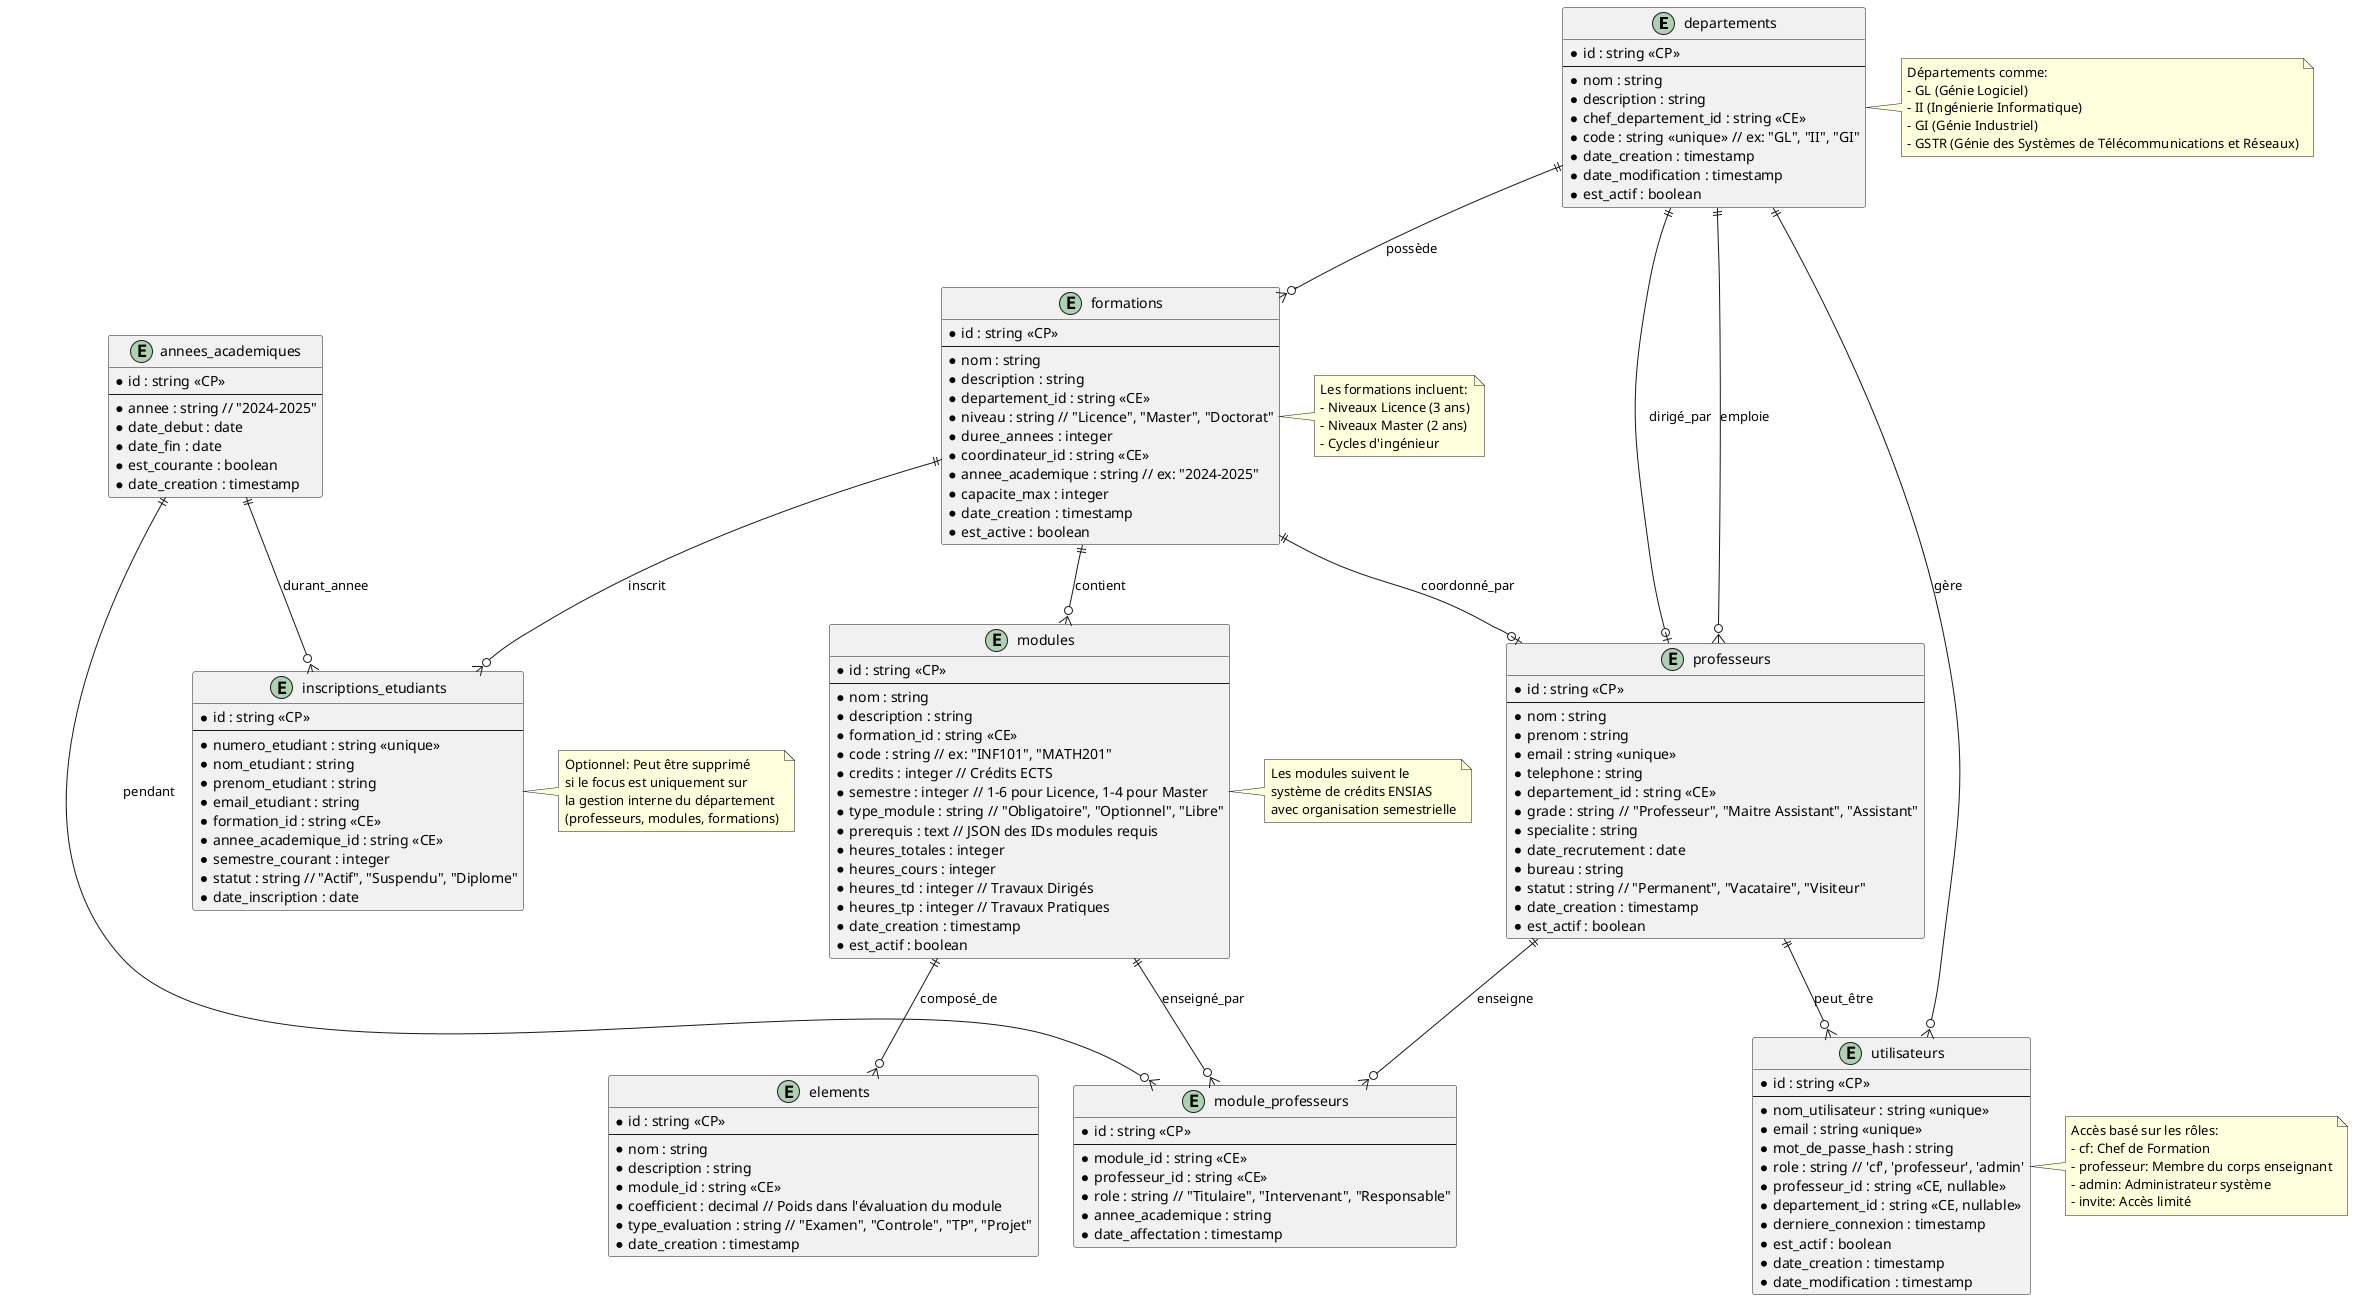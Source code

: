 @startuml Gestion_Departementale_ENSIAS

!define ENTITY_COLOR #E1F5FE
!define RELATION_COLOR #FFF3E0
!define USER_COLOR #F3E5F5

entity "departements" as dept {
  * id : string <<CP>>
  --
  * nom : string
  * description : string
  * chef_departement_id : string <<CE>>
  * code : string <<unique>> // ex: "GL", "II", "GI"
  * date_creation : timestamp
  * date_modification : timestamp
  * est_actif : boolean
}

entity "formations" as form {
  * id : string <<CP>>
  --
  * nom : string
  * description : string
  * departement_id : string <<CE>>
  * niveau : string // "Licence", "Master", "Doctorat"
  * duree_annees : integer
  * coordinateur_id : string <<CE>>
  * annee_academique : string // ex: "2024-2025"
  * capacite_max : integer
  * date_creation : timestamp
  * est_active : boolean
}

entity "modules" as mod {
  * id : string <<CP>>
  --
  * nom : string
  * description : string
  * formation_id : string <<CE>>
  * code : string // ex: "INF101", "MATH201"
  * credits : integer // Crédits ECTS
  * semestre : integer // 1-6 pour Licence, 1-4 pour Master
  * type_module : string // "Obligatoire", "Optionnel", "Libre"
  * prerequis : text // JSON des IDs modules requis
  * heures_totales : integer
  * heures_cours : integer
  * heures_td : integer // Travaux Dirigés
  * heures_tp : integer // Travaux Pratiques
  * date_creation : timestamp
  * est_actif : boolean
}

entity "elements" as elem {
  * id : string <<CP>>
  --
  * nom : string
  * description : string
  * module_id : string <<CE>>
  * coefficient : decimal // Poids dans l'évaluation du module
  * type_evaluation : string // "Examen", "Controle", "TP", "Projet"
  * date_creation : timestamp
}

entity "professeurs" as prof {
  * id : string <<CP>>
  --
  * nom : string
  * prenom : string
  * email : string <<unique>>
  * telephone : string
  * departement_id : string <<CE>>
  * grade : string // "Professeur", "Maitre Assistant", "Assistant"
  * specialite : string
  * date_recrutement : date
  * bureau : string
  * statut : string // "Permanent", "Vacataire", "Visiteur"
  * date_creation : timestamp
  * est_actif : boolean
}

entity "utilisateurs" as users {
  * id : string <<CP>>
  --
  * nom_utilisateur : string <<unique>>
  * email : string <<unique>>
  * mot_de_passe_hash : string
  * role : string // 'cf', 'professeur', 'admin'
  * professeur_id : string <<CE, nullable>>
  * departement_id : string <<CE, nullable>>
  * derniere_connexion : timestamp
  * est_actif : boolean
  * date_creation : timestamp
  * date_modification : timestamp
}

entity "module_professeurs" as mod_prof {
  * id : string <<CP>>
  --
  * module_id : string <<CE>>
  * professeur_id : string <<CE>>
  * role : string // "Titulaire", "Intervenant", "Responsable"
  * annee_academique : string
  * date_affectation : timestamp
}

entity "annees_academiques" as acad_year {
  * id : string <<CP>>
  --
  * annee : string // "2024-2025"
  * date_debut : date
  * date_fin : date
  * est_courante : boolean
  * date_creation : timestamp
}

entity "inscriptions_etudiants" as enrollment {
  * id : string <<CP>>
  --
  * numero_etudiant : string <<unique>>
  * nom_etudiant : string
  * prenom_etudiant : string
  * email_etudiant : string
  * formation_id : string <<CE>>
  * annee_academique_id : string <<CE>>
  * semestre_courant : integer
  * statut : string // "Actif", "Suspendu", "Diplome"
  * date_inscription : date
}

' Relations
dept ||--o{ form : "possède"
form ||--o{ mod : "contient"
mod ||--o{ elem : "composé_de"
dept ||--o{ prof : "emploie"
prof ||--o{ users : "peut_être"
dept ||--o{ users : "gère"
mod ||--o{ mod_prof : "enseigné_par"
prof ||--o{ mod_prof : "enseigne"
form ||--o{ enrollment : "inscrit"
acad_year ||--o{ enrollment : "durant_annee"
acad_year ||--o{ mod_prof : "pendant"

' Relation chef de département
dept ||--o| prof : "dirigé_par"

' Relation coordinateur de formation  
form ||--o| prof : "coordonné_par"

note right of dept
  Départements comme:
  - GL (Génie Logiciel)
  - II (Ingénierie Informatique) 
  - GI (Génie Industriel)
  - GSTR (Génie des Systèmes de Télécommunications et Réseaux)
end note

note right of form
  Les formations incluent:
  - Niveaux Licence (3 ans)
  - Niveaux Master (2 ans)
  - Cycles d'ingénieur
end note

note right of mod
  Les modules suivent le
  système de crédits ENSIAS
  avec organisation semestrielle
end note

note right of users
  Accès basé sur les rôles:
  - cf: Chef de Formation
  - professeur: Membre du corps enseignant
  - admin: Administrateur système
  - invite: Accès limité
end note

note right of enrollment
  Optionnel: Peut être supprimé
  si le focus est uniquement sur
  la gestion interne du département
  (professeurs, modules, formations)
end note

@enduml@startuml Gestion_Departementale_ENSIAS

!define ENTITY_COLOR #E1F5FE
!define RELATION_COLOR #FFF3E0
!define USER_COLOR #F3E5F5

entity "departements" as dept {
  * id : string <<CP>>
  --
  * nom : string
  * description : string
  * chef_departement_id : string <<CE>>
  * code : string <<unique>> // ex: "GL", "II", "GI"
  * date_creation : timestamp
  * date_modification : timestamp
  * est_actif : boolean
}

entity "formations" as form {
  * id : string <<CP>>
  --
  * nom : string
  * description : string
  * departement_id : string <<CE>>
  * niveau : string // "Licence", "Master", "Doctorat"
  * duree_annees : integer
  * coordinateur_id : string <<CE>>
  * annee_academique : string // ex: "2024-2025"
  * capacite_max : integer
  * date_creation : timestamp
  * est_active : boolean
}

entity "modules" as mod {
  * id : string <<CP>>
  --
  * nom : string
  * description : string
  * formation_id : string <<CE>>
  * code : string // ex: "INF101", "MATH201"
  * credits : integer // Crédits ECTS
  * semestre : integer // 1-6 pour Licence, 1-4 pour Master
  * type_module : string // "Obligatoire", "Optionnel", "Libre"
  * prerequis : text // JSON des IDs modules requis
  * heures_totales : integer
  * heures_cours : integer
  * heures_td : integer // Travaux Dirigés
  * heures_tp : integer // Travaux Pratiques
  * date_creation : timestamp
  * est_actif : boolean
}

entity "elements" as elem {
  * id : string <<CP>>
  --
  * nom : string
  * description : string
  * module_id : string <<CE>>
  * coefficient : decimal // Poids dans l'évaluation du module
  * type_evaluation : string // "Examen", "Controle", "TP", "Projet"
  * date_creation : timestamp
}

entity "professeurs" as prof {
  * id : string <<CP>>
  --
  * nom : string
  * prenom : string
  * email : string <<unique>>
  * telephone : string
  * departement_id : string <<CE>>
  * grade : string // "Professeur", "Maitre Assistant", "Assistant"
  * specialite : string
  * date_recrutement : date
  * bureau : string
  * statut : string // "Permanent", "Vacataire", "Visiteur"
  * date_creation : timestamp
  * est_actif : boolean
}

entity "utilisateurs" as users {
  * id : string <<CP>>
  --
  * nom_utilisateur : string <<unique>>
  * email : string <<unique>>
  * mot_de_passe_hash : string
  * role : string // 'cf', 'professeur', 'admin'
  * professeur_id : string <<CE, nullable>>
  * departement_id : string <<CE, nullable>>
  * derniere_connexion : timestamp
  * est_actif : boolean
  * date_creation : timestamp
  * date_modification : timestamp
}

entity "module_professeurs" as mod_prof {
  * id : string <<CP>>
  --
  * module_id : string <<CE>>
  * professeur_id : string <<CE>>
  * role : string // "Titulaire", "Intervenant", "Responsable"
  * annee_academique : string
  * date_affectation : timestamp
}

entity "annees_academiques" as acad_year {
  * id : string <<CP>>
  --
  * annee : string // "2024-2025"
  * date_debut : date
  * date_fin : date
  * est_courante : boolean
  * date_creation : timestamp
}

entity "inscriptions_etudiants" as enrollment {
  * id : string <<CP>>
  --
  * numero_etudiant : string <<unique>>
  * nom_etudiant : string
  * prenom_etudiant : string
  * email_etudiant : string
  * formation_id : string <<CE>>
  * annee_academique_id : string <<CE>>
  * semestre_courant : integer
  * statut : string // "Actif", "Suspendu", "Diplome"
  * date_inscription : date
}

' Relations
dept ||--o{ form : "possède"
form ||--o{ mod : "contient"
mod ||--o{ elem : "composé_de"
dept ||--o{ prof : "emploie"
prof ||--o{ users : "peut_être"
dept ||--o{ users : "gère"
mod ||--o{ mod_prof : "enseigné_par"
prof ||--o{ mod_prof : "enseigne"
form ||--o{ enrollment : "inscrit"
acad_year ||--o{ enrollment : "durant_annee"
acad_year ||--o{ mod_prof : "pendant"

' Relation chef de département
dept ||--o| prof : "dirigé_par"

' Relation coordinateur de formation  
form ||--o| prof : "coordonné_par"

note right of dept
  Départements comme:
  - GL (Génie Logiciel)
  - II (Ingénierie Informatique) 
  - GI (Génie Industriel)
  - GSTR (Génie des Systèmes de Télécommunications et Réseaux)
end note

note right of form
  Les formations incluent:
  - Niveaux Licence (3 ans)
  - Niveaux Master (2 ans)
  - Cycles d'ingénieur
end note

note right of mod
  Les modules suivent le
  système de crédits ENSIAS
  avec organisation semestrielle
end note

note right of users
  Accès basé sur les rôles:
  - cf: Chef de Formation
  - professeur: Membre du corps enseignant
  - admin: Administrateur système
  - invite: Accès limité
end note

note right of enrollment
  Optionnel: Peut être supprimé
  si le focus est uniquement sur
  la gestion interne du département
  (professeurs, modules, formations)
end note

@enduml